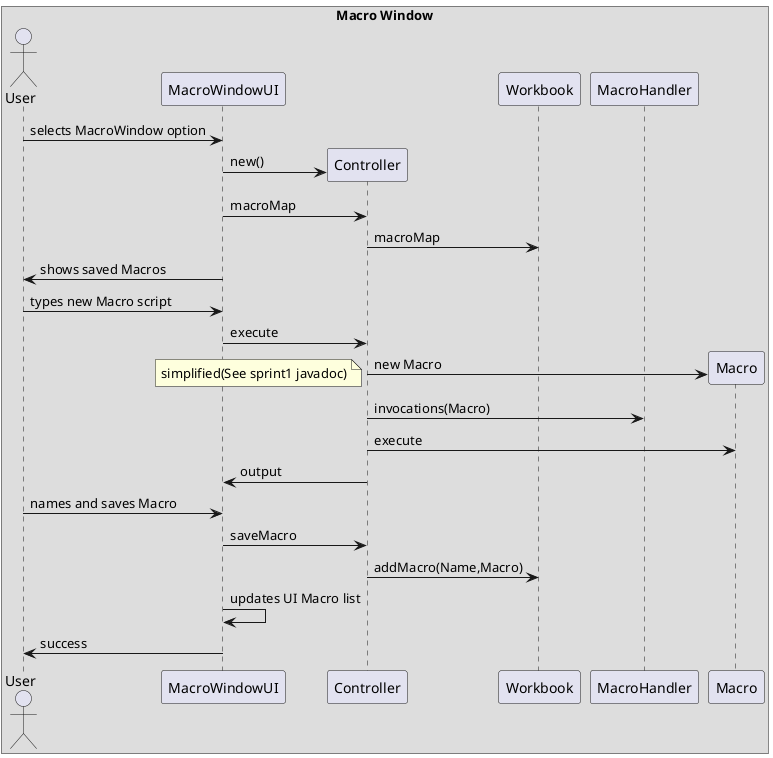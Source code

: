 @startuml multipleMacro_SD.png


skinparam handwritten false
    skinparam monochrome false
    skinparam packageStyle rect
    skinparam defaultFontName FG Virgil
    skinparam shadowing false



  box "Macro Window"
  actor "User"
  participant "MacroWindowUI"
  participant "Controller"
  participant "Workbook"
  participant "MacroHandler"
  participant "Macro"

  end box

User -> MacroWindowUI : selects MacroWindow option
create Controller
MacroWindowUI->Controller:new()
MacroWindowUI->Controller:macroMap
Controller->Workbook:macroMap
MacroWindowUI->User:shows saved Macros
User -> MacroWindowUI : types new Macro script
MacroWindowUI->Controller : execute
create Macro
Controller->Macro: new Macro
note left : simplified(See sprint1 javadoc)
Controller -> MacroHandler: invocations(Macro)
Controller->Macro:execute
Controller->MacroWindowUI:output
User -> MacroWindowUI : names and saves Macro
MacroWindowUI->Controller: saveMacro
Controller->Workbook:addMacro(Name,Macro)
MacroWindowUI->MacroWindowUI:updates UI Macro list

MacroWindowUI -> User : success
@enduml
